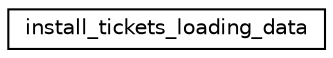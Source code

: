 digraph "Graphical Class Hierarchy"
{
  edge [fontname="Helvetica",fontsize="10",labelfontname="Helvetica",labelfontsize="10"];
  node [fontname="Helvetica",fontsize="10",shape=record];
  rankdir="LR";
  Node1 [label="install_tickets_loading_data",height=0.2,width=0.4,color="black", fillcolor="white", style="filled",URL="$structinstall__tickets__loading__data.html"];
}
